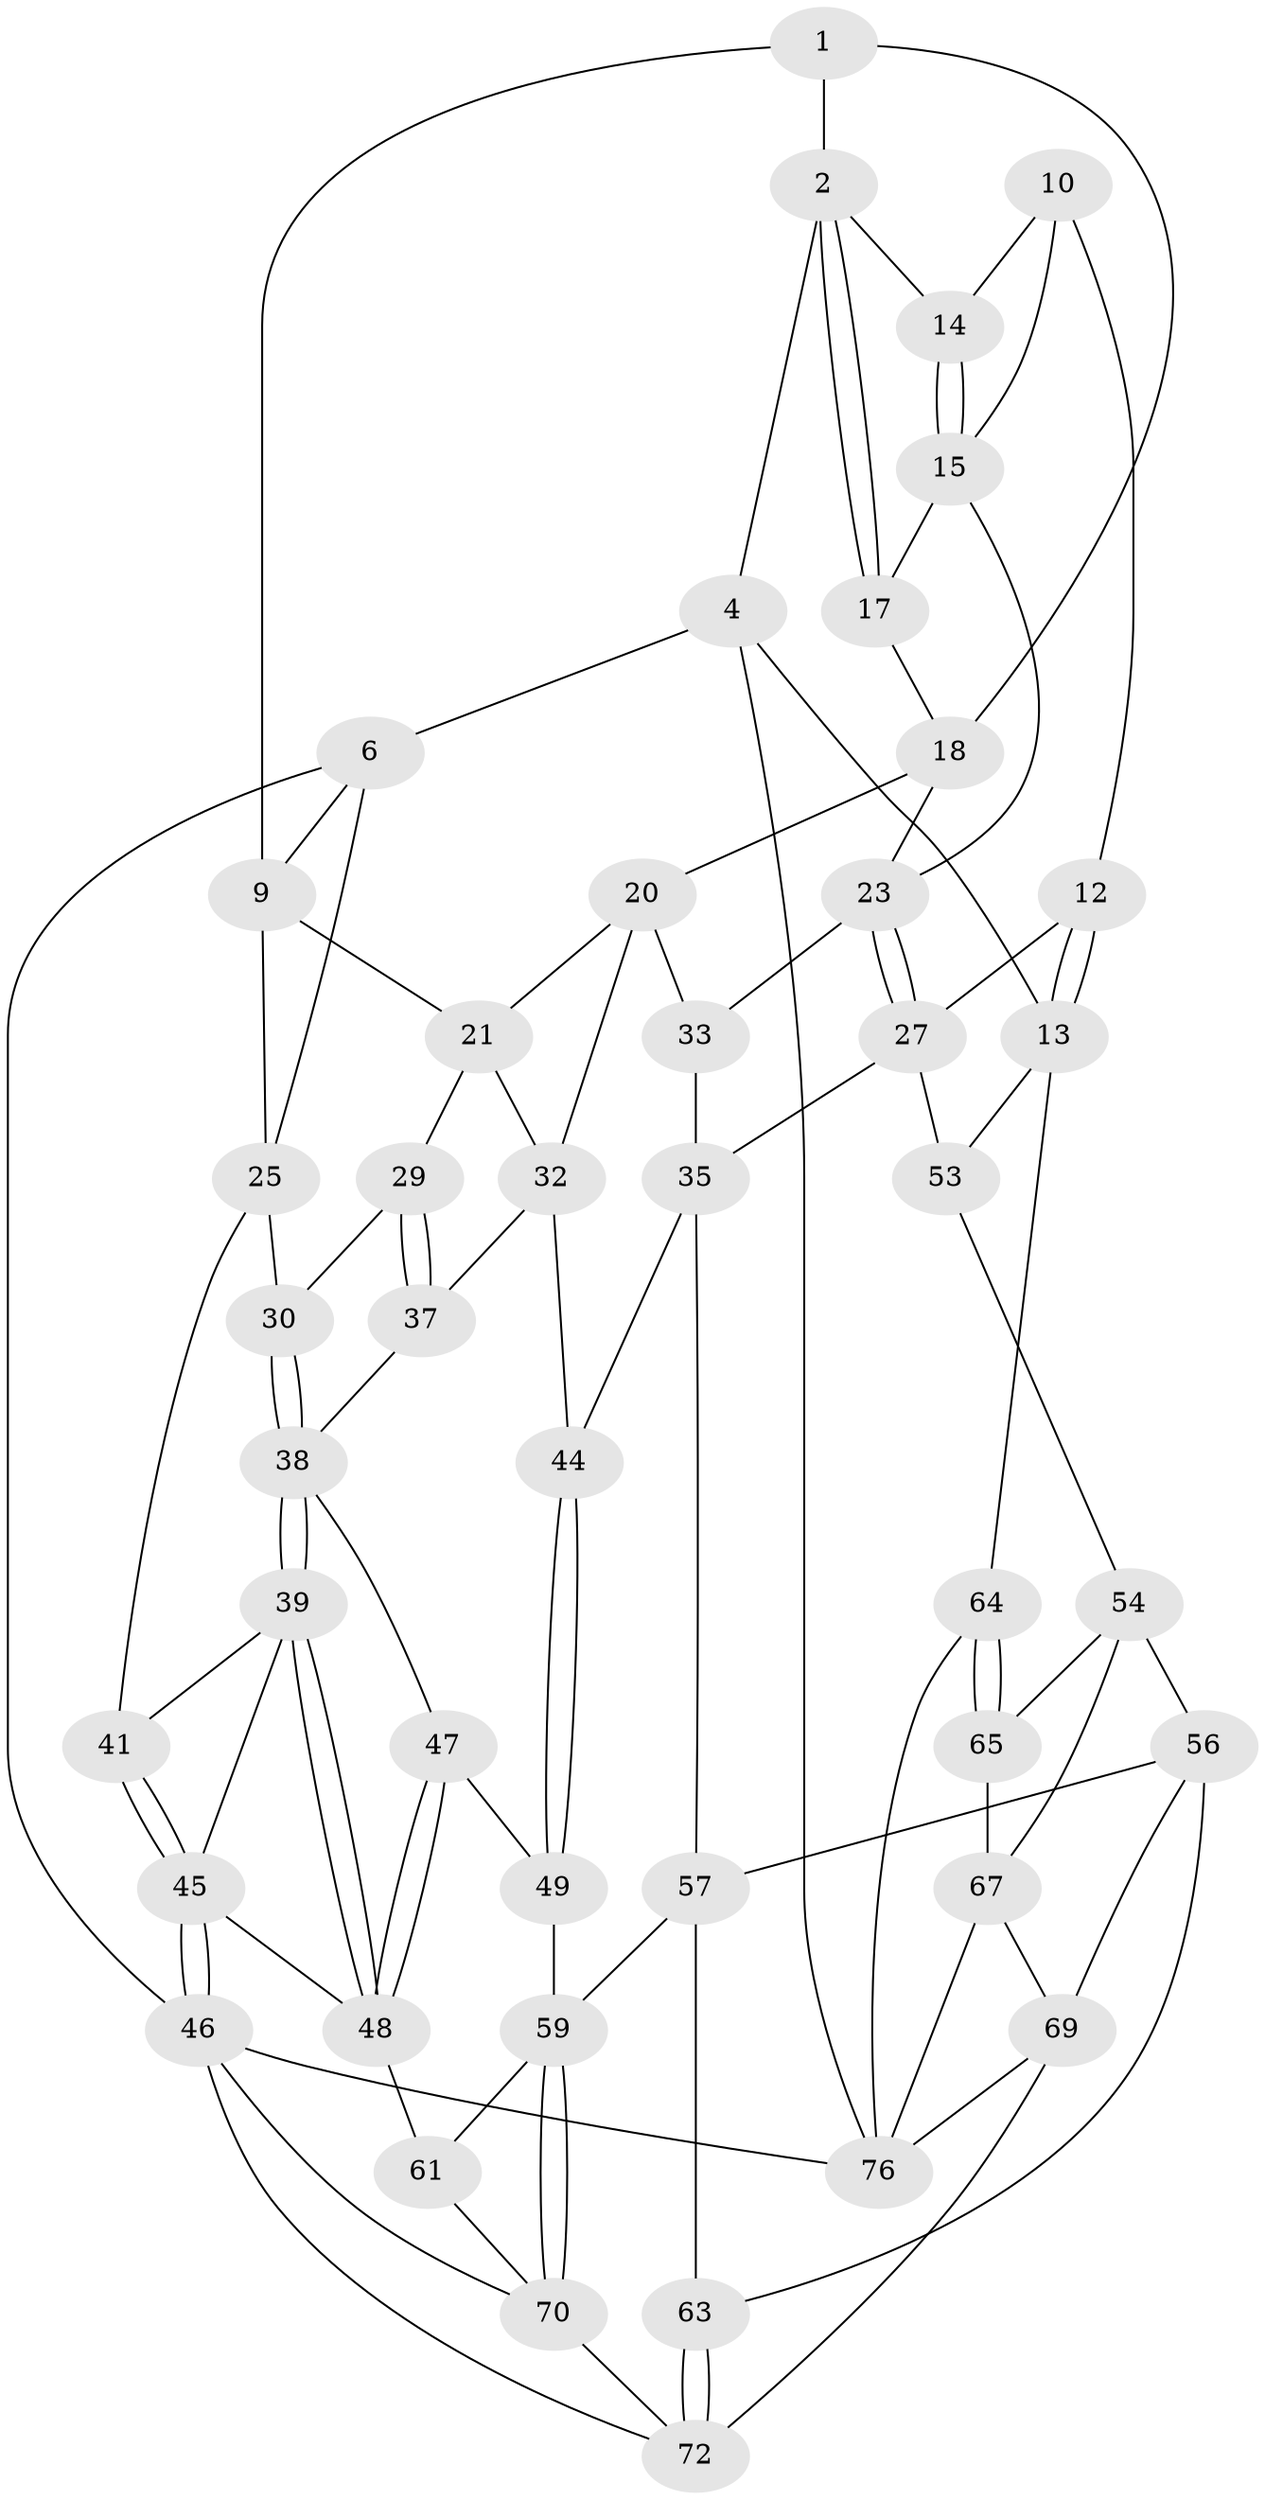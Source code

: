 // Generated by graph-tools (version 1.1) at 2025/24/03/03/25 07:24:32]
// undirected, 46 vertices, 99 edges
graph export_dot {
graph [start="1"]
  node [color=gray90,style=filled];
  1 [pos="+0.49867498912303415+0",super="+8"];
  2 [pos="+0.7050992826925144+0",super="+3"];
  4 [pos="+0.7506770939794154+0",super="+5"];
  6 [pos="+0+0",super="+7"];
  9 [pos="+0.2988600458408764+0.18071322204777354",super="+22"];
  10 [pos="+0.8959062787695616+0.08672944019392152",super="+11"];
  12 [pos="+1+0.3574063871218917"];
  13 [pos="+1+0.36231299657808663",super="+52"];
  14 [pos="+0.8581720289518892+0.1985164700488219"];
  15 [pos="+0.8598254778883139+0.21864164548852993",super="+16"];
  17 [pos="+0.6982486275179592+0"];
  18 [pos="+0.5069814769726976+0.17508683052644264",super="+19"];
  20 [pos="+0.4771721452532827+0.3152252237059216",super="+31"];
  21 [pos="+0.2850467072372958+0.2606382779490693",super="+28"];
  23 [pos="+0.7073359877535317+0.3086802315534112",super="+24"];
  25 [pos="+0.08835436716175243+0.30333674882264605",super="+26"];
  27 [pos="+0.8691218278705842+0.4440336212368853",super="+34"];
  29 [pos="+0.2683385553524238+0.4078977570203669"];
  30 [pos="+0.1410971545149287+0.4170642029762578"];
  32 [pos="+0.444307439048459+0.4963523512132728",super="+36"];
  33 [pos="+0.6221490359046826+0.39798455015640644"];
  35 [pos="+0.6292601107583444+0.4704435846302122",super="+43"];
  37 [pos="+0.2888201500327939+0.5075133586090953"];
  38 [pos="+0.15405776493972842+0.5070403930790205",super="+42"];
  39 [pos="+0.10462390336588759+0.5422464954911732",super="+40"];
  41 [pos="+0+0.41980044834970376"];
  44 [pos="+0.4564014049479932+0.5885457941864572"];
  45 [pos="+0+0.9248099570396199",super="+51"];
  46 [pos="+0+1",super="+75"];
  47 [pos="+0.22008024022202002+0.6813327170740694"];
  48 [pos="+0.12362405389314653+0.7287024165154599",super="+50"];
  49 [pos="+0.30144653796793935+0.6909316335403858"];
  53 [pos="+0.78302937695824+0.6249109685317878"];
  54 [pos="+0.7434826355435551+0.6711472349409063",super="+55"];
  56 [pos="+0.5790840431606622+0.6666029592887343",super="+62"];
  57 [pos="+0.5183389040635796+0.6554771426470132",super="+58"];
  59 [pos="+0.3638686568248542+0.8400334060161347",super="+60"];
  61 [pos="+0.14441713978369722+0.829257052935328"];
  63 [pos="+0.5245959223512523+0.9093688978924028"];
  64 [pos="+1+0.9120037619168975",super="+74"];
  65 [pos="+0.8584335630072301+0.7687614796830187",super="+66"];
  67 [pos="+0.7832400921533054+0.8874720314747364",super="+68"];
  69 [pos="+0.6951425623920802+0.90820945729968",super="+78"];
  70 [pos="+0.3613379681164138+0.8445957409382684",super="+71"];
  72 [pos="+0.41486396656196906+1",super="+73"];
  76 [pos="+1+1",super="+77"];
  1 -- 2;
  1 -- 18;
  1 -- 9;
  2 -- 17;
  2 -- 17;
  2 -- 4;
  2 -- 14;
  4 -- 13;
  4 -- 6;
  4 -- 76;
  6 -- 46;
  6 -- 9;
  6 -- 25;
  9 -- 21;
  9 -- 25;
  10 -- 14;
  10 -- 12;
  10 -- 15;
  12 -- 13;
  12 -- 13;
  12 -- 27;
  13 -- 64;
  13 -- 53;
  14 -- 15;
  14 -- 15;
  15 -- 17;
  15 -- 23;
  17 -- 18;
  18 -- 20;
  18 -- 23;
  20 -- 21;
  20 -- 32;
  20 -- 33;
  21 -- 32;
  21 -- 29;
  23 -- 27;
  23 -- 27;
  23 -- 33;
  25 -- 30;
  25 -- 41;
  27 -- 35;
  27 -- 53;
  29 -- 30;
  29 -- 37;
  29 -- 37;
  30 -- 38;
  30 -- 38;
  32 -- 44;
  32 -- 37;
  33 -- 35;
  35 -- 57;
  35 -- 44;
  37 -- 38;
  38 -- 39;
  38 -- 39;
  38 -- 47;
  39 -- 48;
  39 -- 48;
  39 -- 41;
  39 -- 45;
  41 -- 45;
  41 -- 45;
  44 -- 49;
  44 -- 49;
  45 -- 46;
  45 -- 46;
  45 -- 48;
  46 -- 76;
  46 -- 72;
  46 -- 70;
  47 -- 48;
  47 -- 48;
  47 -- 49;
  48 -- 61;
  49 -- 59;
  53 -- 54;
  54 -- 65;
  54 -- 56;
  54 -- 67;
  56 -- 57;
  56 -- 69;
  56 -- 63;
  57 -- 59;
  57 -- 63;
  59 -- 70;
  59 -- 70;
  59 -- 61;
  61 -- 70;
  63 -- 72;
  63 -- 72;
  64 -- 65 [weight=2];
  64 -- 65;
  64 -- 76;
  65 -- 67;
  67 -- 76;
  67 -- 69;
  69 -- 72;
  69 -- 76;
  70 -- 72;
}
